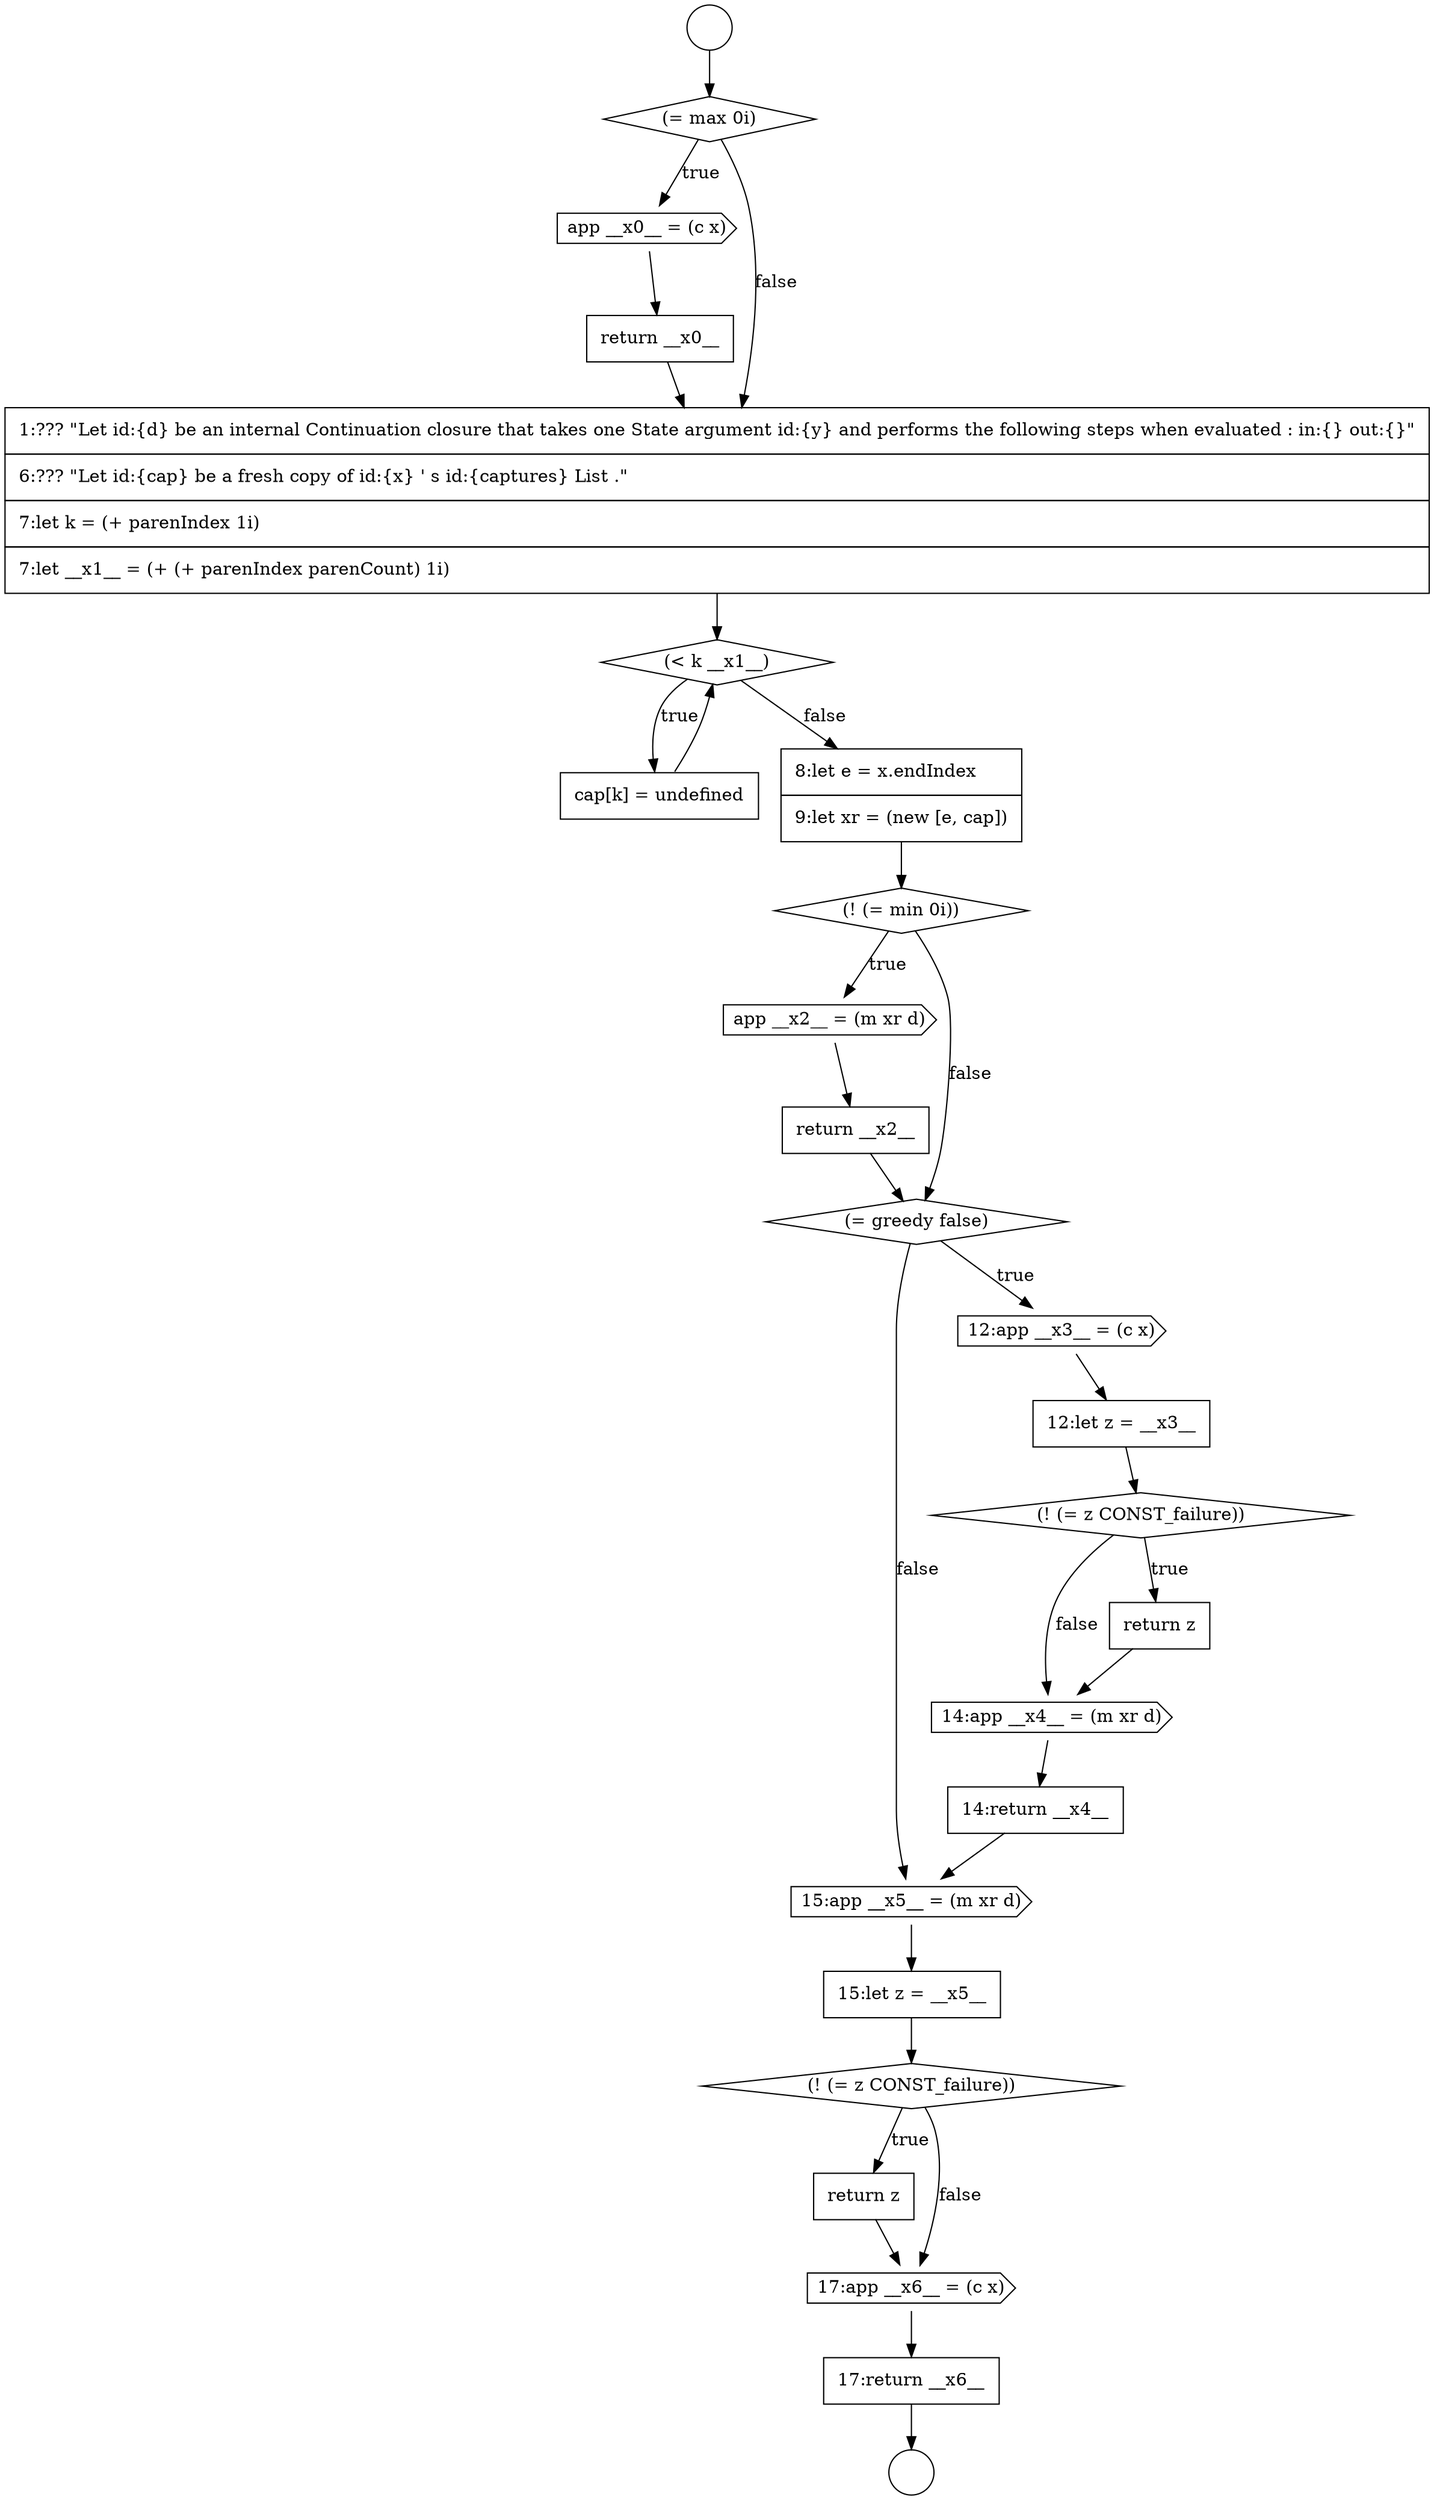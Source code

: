 digraph {
  node12753 [shape=none, margin=0, label=<<font color="black">
    <table border="0" cellborder="1" cellspacing="0" cellpadding="10">
      <tr><td align="left">return __x2__</td></tr>
    </table>
  </font>> color="black" fillcolor="white" style=filled]
  node12742 [shape=circle label=" " color="black" fillcolor="white" style=filled]
  node12745 [shape=cds, label=<<font color="black">app __x0__ = (c x)</font>> color="black" fillcolor="white" style=filled]
  node12750 [shape=none, margin=0, label=<<font color="black">
    <table border="0" cellborder="1" cellspacing="0" cellpadding="10">
      <tr><td align="left">8:let e = x.endIndex</td></tr>
      <tr><td align="left">9:let xr = (new [e, cap])</td></tr>
    </table>
  </font>> color="black" fillcolor="white" style=filled]
  node12762 [shape=none, margin=0, label=<<font color="black">
    <table border="0" cellborder="1" cellspacing="0" cellpadding="10">
      <tr><td align="left">15:let z = __x5__</td></tr>
    </table>
  </font>> color="black" fillcolor="white" style=filled]
  node12747 [shape=none, margin=0, label=<<font color="black">
    <table border="0" cellborder="1" cellspacing="0" cellpadding="10">
      <tr><td align="left">1:??? &quot;Let id:{d} be an internal Continuation closure that takes one State argument id:{y} and performs the following steps when evaluated : in:{} out:{}&quot;</td></tr>
      <tr><td align="left">6:??? &quot;Let id:{cap} be a fresh copy of id:{x} ' s id:{captures} List .&quot;</td></tr>
      <tr><td align="left">7:let k = (+ parenIndex 1i)</td></tr>
      <tr><td align="left">7:let __x1__ = (+ (+ parenIndex parenCount) 1i)</td></tr>
    </table>
  </font>> color="black" fillcolor="white" style=filled]
  node12764 [shape=none, margin=0, label=<<font color="black">
    <table border="0" cellborder="1" cellspacing="0" cellpadding="10">
      <tr><td align="left">return z</td></tr>
    </table>
  </font>> color="black" fillcolor="white" style=filled]
  node12760 [shape=none, margin=0, label=<<font color="black">
    <table border="0" cellborder="1" cellspacing="0" cellpadding="10">
      <tr><td align="left">14:return __x4__</td></tr>
    </table>
  </font>> color="black" fillcolor="white" style=filled]
  node12746 [shape=none, margin=0, label=<<font color="black">
    <table border="0" cellborder="1" cellspacing="0" cellpadding="10">
      <tr><td align="left">return __x0__</td></tr>
    </table>
  </font>> color="black" fillcolor="white" style=filled]
  node12756 [shape=none, margin=0, label=<<font color="black">
    <table border="0" cellborder="1" cellspacing="0" cellpadding="10">
      <tr><td align="left">12:let z = __x3__</td></tr>
    </table>
  </font>> color="black" fillcolor="white" style=filled]
  node12751 [shape=diamond, label=<<font color="black">(! (= min 0i))</font>> color="black" fillcolor="white" style=filled]
  node12765 [shape=cds, label=<<font color="black">17:app __x6__ = (c x)</font>> color="black" fillcolor="white" style=filled]
  node12752 [shape=cds, label=<<font color="black">app __x2__ = (m xr d)</font>> color="black" fillcolor="white" style=filled]
  node12754 [shape=diamond, label=<<font color="black">(= greedy false)</font>> color="black" fillcolor="white" style=filled]
  node12766 [shape=none, margin=0, label=<<font color="black">
    <table border="0" cellborder="1" cellspacing="0" cellpadding="10">
      <tr><td align="left">17:return __x6__</td></tr>
    </table>
  </font>> color="black" fillcolor="white" style=filled]
  node12761 [shape=cds, label=<<font color="black">15:app __x5__ = (m xr d)</font>> color="black" fillcolor="white" style=filled]
  node12749 [shape=none, margin=0, label=<<font color="black">
    <table border="0" cellborder="1" cellspacing="0" cellpadding="10">
      <tr><td align="left">cap[k] = undefined</td></tr>
    </table>
  </font>> color="black" fillcolor="white" style=filled]
  node12763 [shape=diamond, label=<<font color="black">(! (= z CONST_failure))</font>> color="black" fillcolor="white" style=filled]
  node12757 [shape=diamond, label=<<font color="black">(! (= z CONST_failure))</font>> color="black" fillcolor="white" style=filled]
  node12748 [shape=diamond, label=<<font color="black">(&lt; k __x1__)</font>> color="black" fillcolor="white" style=filled]
  node12759 [shape=cds, label=<<font color="black">14:app __x4__ = (m xr d)</font>> color="black" fillcolor="white" style=filled]
  node12755 [shape=cds, label=<<font color="black">12:app __x3__ = (c x)</font>> color="black" fillcolor="white" style=filled]
  node12744 [shape=diamond, label=<<font color="black">(= max 0i)</font>> color="black" fillcolor="white" style=filled]
  node12743 [shape=circle label=" " color="black" fillcolor="white" style=filled]
  node12758 [shape=none, margin=0, label=<<font color="black">
    <table border="0" cellborder="1" cellspacing="0" cellpadding="10">
      <tr><td align="left">return z</td></tr>
    </table>
  </font>> color="black" fillcolor="white" style=filled]
  node12744 -> node12745 [label=<<font color="black">true</font>> color="black"]
  node12744 -> node12747 [label=<<font color="black">false</font>> color="black"]
  node12755 -> node12756 [ color="black"]
  node12766 -> node12743 [ color="black"]
  node12764 -> node12765 [ color="black"]
  node12763 -> node12764 [label=<<font color="black">true</font>> color="black"]
  node12763 -> node12765 [label=<<font color="black">false</font>> color="black"]
  node12753 -> node12754 [ color="black"]
  node12757 -> node12758 [label=<<font color="black">true</font>> color="black"]
  node12757 -> node12759 [label=<<font color="black">false</font>> color="black"]
  node12760 -> node12761 [ color="black"]
  node12748 -> node12749 [label=<<font color="black">true</font>> color="black"]
  node12748 -> node12750 [label=<<font color="black">false</font>> color="black"]
  node12762 -> node12763 [ color="black"]
  node12756 -> node12757 [ color="black"]
  node12758 -> node12759 [ color="black"]
  node12759 -> node12760 [ color="black"]
  node12745 -> node12746 [ color="black"]
  node12746 -> node12747 [ color="black"]
  node12751 -> node12752 [label=<<font color="black">true</font>> color="black"]
  node12751 -> node12754 [label=<<font color="black">false</font>> color="black"]
  node12765 -> node12766 [ color="black"]
  node12749 -> node12748 [ color="black"]
  node12750 -> node12751 [ color="black"]
  node12742 -> node12744 [ color="black"]
  node12754 -> node12755 [label=<<font color="black">true</font>> color="black"]
  node12754 -> node12761 [label=<<font color="black">false</font>> color="black"]
  node12752 -> node12753 [ color="black"]
  node12761 -> node12762 [ color="black"]
  node12747 -> node12748 [ color="black"]
}
